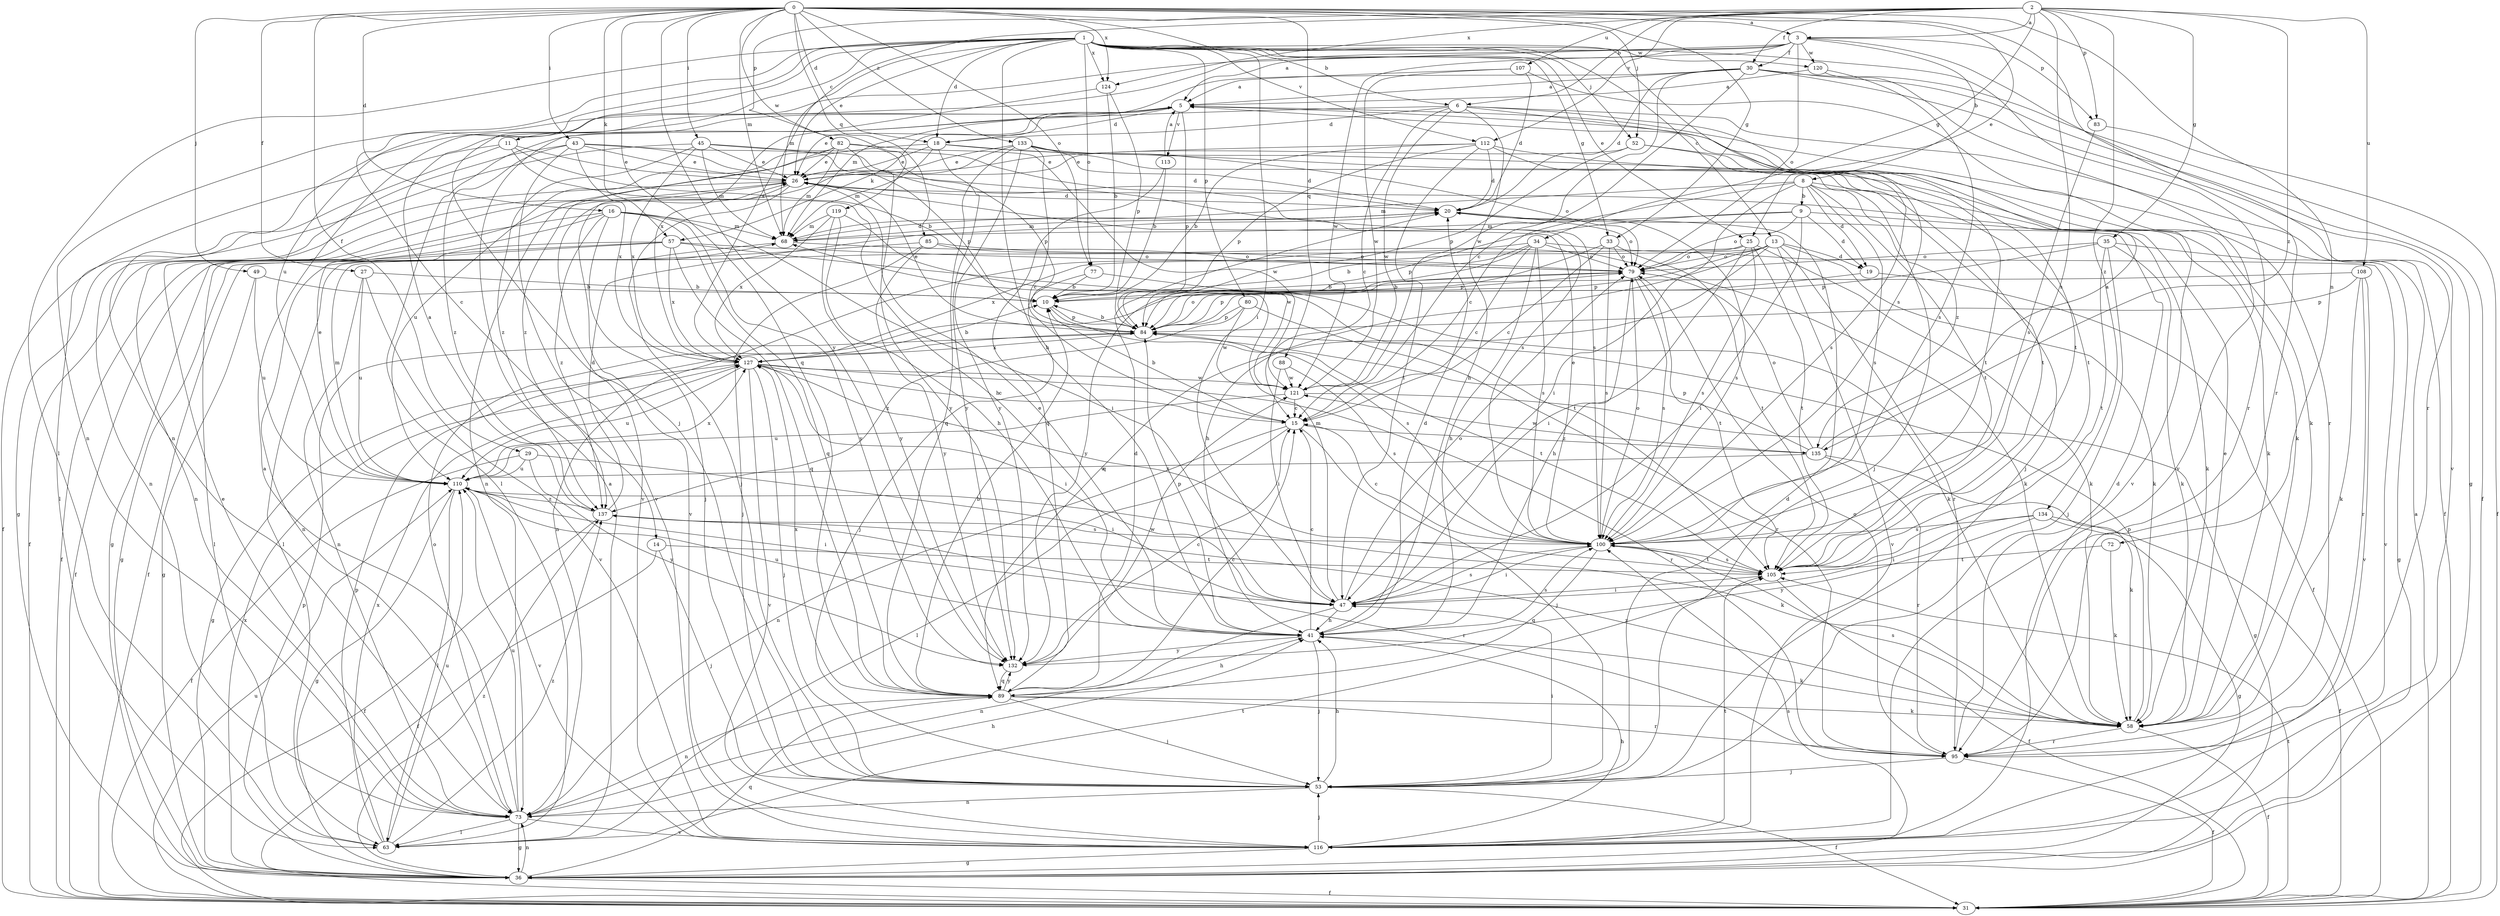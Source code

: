 strict digraph  {
0;
1;
2;
3;
5;
6;
8;
9;
10;
11;
13;
14;
15;
16;
18;
19;
20;
25;
26;
27;
29;
30;
31;
33;
34;
35;
36;
41;
43;
45;
47;
49;
52;
53;
57;
58;
63;
68;
72;
73;
77;
79;
80;
82;
83;
84;
85;
88;
89;
95;
100;
105;
107;
108;
110;
112;
113;
116;
119;
120;
121;
124;
127;
132;
133;
134;
135;
137;
0 -> 3  [label=a];
0 -> 16  [label=d];
0 -> 18  [label=d];
0 -> 25  [label=e];
0 -> 27  [label=f];
0 -> 29  [label=f];
0 -> 33  [label=g];
0 -> 43  [label=i];
0 -> 45  [label=i];
0 -> 47  [label=i];
0 -> 49  [label=j];
0 -> 52  [label=j];
0 -> 57  [label=k];
0 -> 68  [label=m];
0 -> 72  [label=n];
0 -> 77  [label=o];
0 -> 85  [label=q];
0 -> 88  [label=q];
0 -> 89  [label=q];
0 -> 95  [label=r];
0 -> 119  [label=w];
0 -> 124  [label=x];
0 -> 132  [label=y];
0 -> 133  [label=z];
1 -> 6  [label=b];
1 -> 11  [label=c];
1 -> 13  [label=c];
1 -> 14  [label=c];
1 -> 18  [label=d];
1 -> 25  [label=e];
1 -> 26  [label=e];
1 -> 33  [label=g];
1 -> 41  [label=h];
1 -> 52  [label=j];
1 -> 53  [label=j];
1 -> 63  [label=l];
1 -> 68  [label=m];
1 -> 73  [label=n];
1 -> 77  [label=o];
1 -> 80  [label=p];
1 -> 95  [label=r];
1 -> 100  [label=s];
1 -> 112  [label=v];
1 -> 120  [label=w];
1 -> 124  [label=x];
2 -> 3  [label=a];
2 -> 6  [label=b];
2 -> 30  [label=f];
2 -> 34  [label=g];
2 -> 35  [label=g];
2 -> 82  [label=p];
2 -> 83  [label=p];
2 -> 100  [label=s];
2 -> 107  [label=u];
2 -> 108  [label=u];
2 -> 112  [label=v];
2 -> 124  [label=x];
2 -> 127  [label=x];
2 -> 134  [label=z];
2 -> 135  [label=z];
3 -> 5  [label=a];
3 -> 8  [label=b];
3 -> 30  [label=f];
3 -> 73  [label=n];
3 -> 79  [label=o];
3 -> 83  [label=p];
3 -> 95  [label=r];
3 -> 110  [label=u];
3 -> 120  [label=w];
3 -> 121  [label=w];
5 -> 18  [label=d];
5 -> 26  [label=e];
5 -> 57  [label=k];
5 -> 58  [label=k];
5 -> 84  [label=p];
5 -> 113  [label=v];
6 -> 15  [label=c];
6 -> 18  [label=d];
6 -> 31  [label=f];
6 -> 41  [label=h];
6 -> 63  [label=l];
6 -> 105  [label=t];
6 -> 116  [label=v];
6 -> 121  [label=w];
8 -> 9  [label=b];
8 -> 15  [label=c];
8 -> 19  [label=d];
8 -> 47  [label=i];
8 -> 58  [label=k];
8 -> 68  [label=m];
8 -> 100  [label=s];
8 -> 105  [label=t];
8 -> 135  [label=z];
9 -> 19  [label=d];
9 -> 47  [label=i];
9 -> 58  [label=k];
9 -> 68  [label=m];
9 -> 79  [label=o];
9 -> 84  [label=p];
10 -> 84  [label=p];
10 -> 100  [label=s];
11 -> 10  [label=b];
11 -> 26  [label=e];
11 -> 31  [label=f];
11 -> 41  [label=h];
11 -> 63  [label=l];
13 -> 19  [label=d];
13 -> 41  [label=h];
13 -> 58  [label=k];
13 -> 79  [label=o];
13 -> 84  [label=p];
13 -> 89  [label=q];
13 -> 95  [label=r];
13 -> 116  [label=v];
13 -> 127  [label=x];
14 -> 31  [label=f];
14 -> 53  [label=j];
14 -> 105  [label=t];
15 -> 10  [label=b];
15 -> 53  [label=j];
15 -> 63  [label=l];
15 -> 73  [label=n];
15 -> 135  [label=z];
16 -> 31  [label=f];
16 -> 36  [label=g];
16 -> 47  [label=i];
16 -> 53  [label=j];
16 -> 68  [label=m];
16 -> 89  [label=q];
16 -> 132  [label=y];
16 -> 137  [label=z];
18 -> 26  [label=e];
18 -> 53  [label=j];
18 -> 68  [label=m];
18 -> 73  [label=n];
18 -> 105  [label=t];
18 -> 132  [label=y];
19 -> 31  [label=f];
19 -> 84  [label=p];
20 -> 68  [label=m];
20 -> 79  [label=o];
20 -> 100  [label=s];
25 -> 31  [label=f];
25 -> 47  [label=i];
25 -> 58  [label=k];
25 -> 79  [label=o];
25 -> 100  [label=s];
25 -> 105  [label=t];
26 -> 20  [label=d];
26 -> 31  [label=f];
26 -> 53  [label=j];
26 -> 73  [label=n];
26 -> 116  [label=v];
27 -> 10  [label=b];
27 -> 73  [label=n];
27 -> 110  [label=u];
27 -> 116  [label=v];
29 -> 31  [label=f];
29 -> 47  [label=i];
29 -> 110  [label=u];
29 -> 132  [label=y];
30 -> 5  [label=a];
30 -> 15  [label=c];
30 -> 20  [label=d];
30 -> 31  [label=f];
30 -> 36  [label=g];
30 -> 68  [label=m];
30 -> 116  [label=v];
30 -> 121  [label=w];
31 -> 5  [label=a];
31 -> 105  [label=t];
31 -> 110  [label=u];
33 -> 15  [label=c];
33 -> 79  [label=o];
33 -> 84  [label=p];
33 -> 100  [label=s];
33 -> 105  [label=t];
34 -> 10  [label=b];
34 -> 15  [label=c];
34 -> 41  [label=h];
34 -> 73  [label=n];
34 -> 79  [label=o];
34 -> 100  [label=s];
34 -> 116  [label=v];
34 -> 132  [label=y];
35 -> 36  [label=g];
35 -> 53  [label=j];
35 -> 58  [label=k];
35 -> 79  [label=o];
35 -> 84  [label=p];
35 -> 105  [label=t];
36 -> 31  [label=f];
36 -> 73  [label=n];
36 -> 84  [label=p];
36 -> 89  [label=q];
36 -> 100  [label=s];
36 -> 127  [label=x];
36 -> 137  [label=z];
41 -> 15  [label=c];
41 -> 20  [label=d];
41 -> 26  [label=e];
41 -> 53  [label=j];
41 -> 58  [label=k];
41 -> 84  [label=p];
41 -> 100  [label=s];
41 -> 110  [label=u];
41 -> 132  [label=y];
43 -> 20  [label=d];
43 -> 26  [label=e];
43 -> 73  [label=n];
43 -> 100  [label=s];
43 -> 116  [label=v];
43 -> 127  [label=x];
43 -> 137  [label=z];
45 -> 26  [label=e];
45 -> 36  [label=g];
45 -> 68  [label=m];
45 -> 84  [label=p];
45 -> 100  [label=s];
45 -> 127  [label=x];
45 -> 137  [label=z];
47 -> 41  [label=h];
47 -> 68  [label=m];
47 -> 73  [label=n];
47 -> 79  [label=o];
47 -> 100  [label=s];
49 -> 10  [label=b];
49 -> 36  [label=g];
49 -> 110  [label=u];
52 -> 26  [label=e];
52 -> 84  [label=p];
52 -> 100  [label=s];
52 -> 105  [label=t];
53 -> 20  [label=d];
53 -> 31  [label=f];
53 -> 41  [label=h];
53 -> 47  [label=i];
53 -> 73  [label=n];
57 -> 31  [label=f];
57 -> 63  [label=l];
57 -> 73  [label=n];
57 -> 79  [label=o];
57 -> 89  [label=q];
57 -> 105  [label=t];
57 -> 127  [label=x];
58 -> 26  [label=e];
58 -> 31  [label=f];
58 -> 84  [label=p];
58 -> 95  [label=r];
58 -> 100  [label=s];
58 -> 137  [label=z];
63 -> 5  [label=a];
63 -> 84  [label=p];
63 -> 105  [label=t];
63 -> 110  [label=u];
63 -> 127  [label=x];
63 -> 137  [label=z];
68 -> 20  [label=d];
68 -> 63  [label=l];
68 -> 79  [label=o];
72 -> 58  [label=k];
72 -> 105  [label=t];
73 -> 5  [label=a];
73 -> 26  [label=e];
73 -> 36  [label=g];
73 -> 41  [label=h];
73 -> 63  [label=l];
73 -> 79  [label=o];
73 -> 110  [label=u];
73 -> 116  [label=v];
77 -> 10  [label=b];
77 -> 53  [label=j];
77 -> 58  [label=k];
79 -> 10  [label=b];
79 -> 41  [label=h];
79 -> 100  [label=s];
79 -> 105  [label=t];
80 -> 84  [label=p];
80 -> 95  [label=r];
80 -> 121  [label=w];
80 -> 137  [label=z];
82 -> 26  [label=e];
82 -> 68  [label=m];
82 -> 84  [label=p];
82 -> 110  [label=u];
82 -> 121  [label=w];
82 -> 132  [label=y];
82 -> 137  [label=z];
83 -> 31  [label=f];
83 -> 100  [label=s];
84 -> 10  [label=b];
84 -> 26  [label=e];
84 -> 79  [label=o];
84 -> 105  [label=t];
84 -> 127  [label=x];
85 -> 36  [label=g];
85 -> 53  [label=j];
85 -> 58  [label=k];
85 -> 79  [label=o];
85 -> 132  [label=y];
88 -> 47  [label=i];
88 -> 100  [label=s];
88 -> 121  [label=w];
89 -> 10  [label=b];
89 -> 15  [label=c];
89 -> 20  [label=d];
89 -> 41  [label=h];
89 -> 53  [label=j];
89 -> 58  [label=k];
89 -> 73  [label=n];
89 -> 95  [label=r];
89 -> 127  [label=x];
89 -> 132  [label=y];
95 -> 20  [label=d];
95 -> 31  [label=f];
95 -> 53  [label=j];
95 -> 79  [label=o];
100 -> 15  [label=c];
100 -> 26  [label=e];
100 -> 47  [label=i];
100 -> 79  [label=o];
100 -> 89  [label=q];
100 -> 105  [label=t];
105 -> 31  [label=f];
105 -> 47  [label=i];
105 -> 100  [label=s];
105 -> 127  [label=x];
107 -> 5  [label=a];
107 -> 20  [label=d];
107 -> 95  [label=r];
107 -> 121  [label=w];
108 -> 10  [label=b];
108 -> 58  [label=k];
108 -> 84  [label=p];
108 -> 95  [label=r];
108 -> 116  [label=v];
110 -> 26  [label=e];
110 -> 36  [label=g];
110 -> 47  [label=i];
110 -> 58  [label=k];
110 -> 63  [label=l];
110 -> 68  [label=m];
110 -> 116  [label=v];
110 -> 127  [label=x];
110 -> 137  [label=z];
112 -> 10  [label=b];
112 -> 20  [label=d];
112 -> 26  [label=e];
112 -> 47  [label=i];
112 -> 53  [label=j];
112 -> 84  [label=p];
112 -> 105  [label=t];
113 -> 5  [label=a];
113 -> 10  [label=b];
113 -> 89  [label=q];
116 -> 36  [label=g];
116 -> 41  [label=h];
116 -> 53  [label=j];
116 -> 105  [label=t];
119 -> 41  [label=h];
119 -> 68  [label=m];
119 -> 121  [label=w];
119 -> 127  [label=x];
119 -> 132  [label=y];
120 -> 5  [label=a];
120 -> 100  [label=s];
120 -> 116  [label=v];
121 -> 15  [label=c];
121 -> 36  [label=g];
121 -> 110  [label=u];
124 -> 10  [label=b];
124 -> 84  [label=p];
124 -> 127  [label=x];
127 -> 10  [label=b];
127 -> 15  [label=c];
127 -> 36  [label=g];
127 -> 47  [label=i];
127 -> 53  [label=j];
127 -> 95  [label=r];
127 -> 110  [label=u];
127 -> 116  [label=v];
127 -> 121  [label=w];
132 -> 15  [label=c];
132 -> 89  [label=q];
132 -> 121  [label=w];
133 -> 15  [label=c];
133 -> 20  [label=d];
133 -> 26  [label=e];
133 -> 58  [label=k];
133 -> 79  [label=o];
133 -> 89  [label=q];
133 -> 116  [label=v];
133 -> 132  [label=y];
134 -> 31  [label=f];
134 -> 36  [label=g];
134 -> 47  [label=i];
134 -> 100  [label=s];
134 -> 132  [label=y];
135 -> 5  [label=a];
135 -> 58  [label=k];
135 -> 79  [label=o];
135 -> 84  [label=p];
135 -> 95  [label=r];
135 -> 110  [label=u];
135 -> 121  [label=w];
137 -> 5  [label=a];
137 -> 20  [label=d];
137 -> 31  [label=f];
137 -> 95  [label=r];
137 -> 100  [label=s];
}
